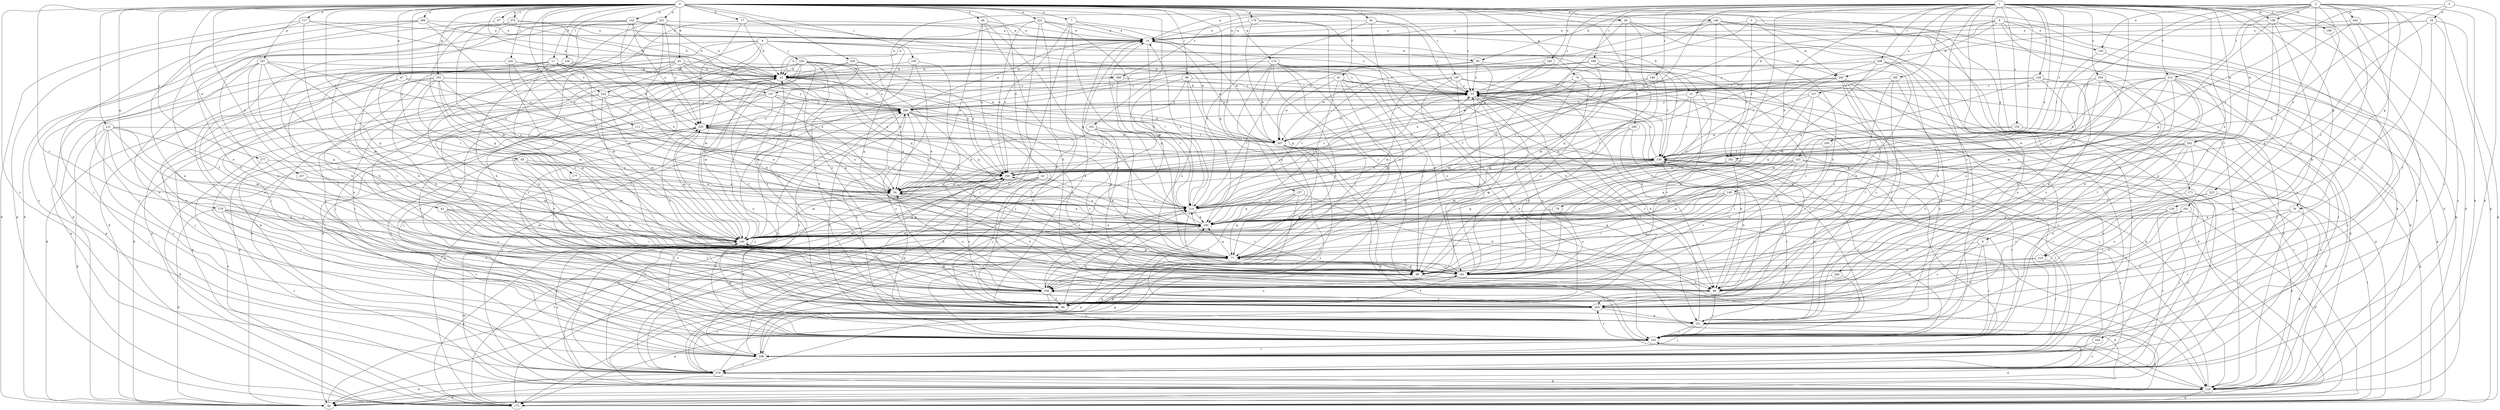 strict digraph  {
0;
1;
2;
3;
4;
5;
6;
7;
8;
10;
11;
17;
18;
21;
22;
30;
33;
42;
43;
44;
45;
46;
47;
54;
61;
65;
66;
67;
74;
76;
77;
78;
85;
88;
91;
96;
98;
100;
102;
105;
108;
111;
117;
119;
121;
124;
127;
128;
129;
130;
138;
140;
142;
146;
147;
148;
149;
150;
151;
153;
154;
157;
161;
162;
164;
167;
170;
172;
173;
174;
177;
179;
182;
184;
185;
186;
191;
193;
197;
198;
200;
201;
203;
206;
212;
213;
214;
221;
223;
224;
225;
226;
229;
236;
237;
240;
242;
243;
245;
247;
249;
251;
254;
258;
266;
268;
269;
275;
277;
279;
0 -> 7  [label=a];
0 -> 11  [label=b];
0 -> 17  [label=b];
0 -> 30  [label=c];
0 -> 33  [label=c];
0 -> 42  [label=d];
0 -> 43  [label=d];
0 -> 45  [label=e];
0 -> 46  [label=e];
0 -> 47  [label=e];
0 -> 54  [label=e];
0 -> 61  [label=f];
0 -> 65  [label=f];
0 -> 67  [label=g];
0 -> 74  [label=g];
0 -> 91  [label=i];
0 -> 96  [label=i];
0 -> 100  [label=j];
0 -> 102  [label=j];
0 -> 111  [label=k];
0 -> 117  [label=k];
0 -> 119  [label=k];
0 -> 121  [label=l];
0 -> 124  [label=l];
0 -> 127  [label=l];
0 -> 142  [label=n];
0 -> 146  [label=n];
0 -> 147  [label=n];
0 -> 162  [label=p];
0 -> 164  [label=p];
0 -> 167  [label=p];
0 -> 170  [label=p];
0 -> 173  [label=q];
0 -> 174  [label=q];
0 -> 177  [label=q];
0 -> 179  [label=q];
0 -> 182  [label=q];
0 -> 197  [label=s];
0 -> 221  [label=u];
0 -> 226  [label=v];
0 -> 229  [label=v];
0 -> 236  [label=v];
0 -> 237  [label=w];
0 -> 249  [label=x];
0 -> 251  [label=x];
0 -> 266  [label=y];
0 -> 275  [label=z];
0 -> 277  [label=z];
0 -> 279  [label=z];
1 -> 8  [label=a];
1 -> 10  [label=a];
1 -> 33  [label=c];
1 -> 44  [label=d];
1 -> 76  [label=g];
1 -> 78  [label=h];
1 -> 98  [label=i];
1 -> 128  [label=l];
1 -> 138  [label=m];
1 -> 147  [label=n];
1 -> 148  [label=n];
1 -> 149  [label=n];
1 -> 153  [label=o];
1 -> 154  [label=o];
1 -> 157  [label=o];
1 -> 161  [label=o];
1 -> 172  [label=p];
1 -> 184  [label=r];
1 -> 185  [label=r];
1 -> 186  [label=r];
1 -> 198  [label=s];
1 -> 200  [label=s];
1 -> 201  [label=s];
1 -> 203  [label=s];
1 -> 206  [label=t];
1 -> 212  [label=t];
1 -> 240  [label=w];
1 -> 242  [label=w];
1 -> 254  [label=x];
1 -> 258  [label=x];
1 -> 268  [label=y];
1 -> 279  [label=z];
2 -> 66  [label=f];
2 -> 76  [label=g];
2 -> 85  [label=h];
2 -> 119  [label=k];
2 -> 129  [label=l];
2 -> 130  [label=l];
2 -> 138  [label=m];
2 -> 150  [label=n];
2 -> 161  [label=o];
2 -> 191  [label=r];
2 -> 212  [label=t];
2 -> 213  [label=t];
2 -> 223  [label=u];
2 -> 242  [label=w];
2 -> 243  [label=w];
3 -> 10  [label=a];
3 -> 119  [label=k];
3 -> 191  [label=r];
3 -> 245  [label=w];
3 -> 258  [label=x];
4 -> 44  [label=d];
4 -> 77  [label=g];
4 -> 105  [label=j];
4 -> 108  [label=j];
4 -> 140  [label=m];
4 -> 191  [label=r];
4 -> 193  [label=r];
4 -> 224  [label=u];
4 -> 245  [label=w];
5 -> 18  [label=b];
5 -> 119  [label=k];
5 -> 130  [label=l];
5 -> 182  [label=q];
6 -> 10  [label=a];
6 -> 21  [label=b];
6 -> 119  [label=k];
6 -> 150  [label=n];
6 -> 203  [label=s];
6 -> 213  [label=t];
6 -> 245  [label=w];
6 -> 247  [label=w];
7 -> 10  [label=a];
7 -> 21  [label=b];
7 -> 77  [label=g];
7 -> 172  [label=p];
7 -> 258  [label=x];
8 -> 77  [label=g];
8 -> 151  [label=n];
8 -> 193  [label=r];
8 -> 203  [label=s];
10 -> 22  [label=b];
10 -> 85  [label=h];
10 -> 130  [label=l];
10 -> 214  [label=t];
10 -> 279  [label=z];
11 -> 54  [label=e];
11 -> 88  [label=h];
11 -> 161  [label=o];
11 -> 172  [label=p];
11 -> 224  [label=u];
11 -> 225  [label=u];
11 -> 236  [label=v];
11 -> 268  [label=y];
17 -> 10  [label=a];
17 -> 22  [label=b];
17 -> 161  [label=o];
17 -> 225  [label=u];
17 -> 247  [label=w];
18 -> 10  [label=a];
18 -> 66  [label=f];
18 -> 77  [label=g];
18 -> 172  [label=p];
18 -> 193  [label=r];
18 -> 225  [label=u];
21 -> 130  [label=l];
21 -> 140  [label=m];
21 -> 236  [label=v];
21 -> 269  [label=y];
21 -> 279  [label=z];
22 -> 33  [label=c];
22 -> 44  [label=d];
22 -> 77  [label=g];
22 -> 119  [label=k];
22 -> 140  [label=m];
22 -> 193  [label=r];
22 -> 214  [label=t];
22 -> 236  [label=v];
22 -> 258  [label=x];
30 -> 10  [label=a];
30 -> 77  [label=g];
30 -> 98  [label=i];
30 -> 140  [label=m];
30 -> 193  [label=r];
30 -> 279  [label=z];
33 -> 22  [label=b];
33 -> 66  [label=f];
33 -> 119  [label=k];
33 -> 236  [label=v];
33 -> 247  [label=w];
33 -> 269  [label=y];
42 -> 66  [label=f];
42 -> 98  [label=i];
42 -> 140  [label=m];
42 -> 182  [label=q];
42 -> 203  [label=s];
42 -> 236  [label=v];
43 -> 54  [label=e];
43 -> 108  [label=j];
43 -> 182  [label=q];
43 -> 203  [label=s];
43 -> 279  [label=z];
44 -> 130  [label=l];
44 -> 214  [label=t];
45 -> 22  [label=b];
45 -> 33  [label=c];
45 -> 54  [label=e];
45 -> 88  [label=h];
45 -> 172  [label=p];
45 -> 193  [label=r];
45 -> 203  [label=s];
45 -> 214  [label=t];
45 -> 269  [label=y];
46 -> 10  [label=a];
46 -> 54  [label=e];
46 -> 88  [label=h];
46 -> 182  [label=q];
46 -> 258  [label=x];
47 -> 33  [label=c];
47 -> 130  [label=l];
47 -> 151  [label=n];
47 -> 214  [label=t];
54 -> 33  [label=c];
54 -> 88  [label=h];
54 -> 151  [label=n];
54 -> 214  [label=t];
54 -> 225  [label=u];
54 -> 258  [label=x];
61 -> 33  [label=c];
61 -> 66  [label=f];
61 -> 77  [label=g];
61 -> 98  [label=i];
61 -> 130  [label=l];
61 -> 182  [label=q];
61 -> 214  [label=t];
61 -> 247  [label=w];
65 -> 119  [label=k];
65 -> 140  [label=m];
65 -> 161  [label=o];
65 -> 214  [label=t];
65 -> 258  [label=x];
66 -> 10  [label=a];
66 -> 33  [label=c];
66 -> 161  [label=o];
66 -> 182  [label=q];
67 -> 10  [label=a];
67 -> 22  [label=b];
67 -> 279  [label=z];
74 -> 33  [label=c];
74 -> 54  [label=e];
74 -> 77  [label=g];
74 -> 108  [label=j];
74 -> 161  [label=o];
74 -> 172  [label=p];
76 -> 119  [label=k];
76 -> 151  [label=n];
76 -> 182  [label=q];
76 -> 193  [label=r];
77 -> 22  [label=b];
77 -> 54  [label=e];
77 -> 98  [label=i];
77 -> 161  [label=o];
77 -> 182  [label=q];
78 -> 161  [label=o];
78 -> 182  [label=q];
85 -> 22  [label=b];
85 -> 33  [label=c];
85 -> 130  [label=l];
85 -> 214  [label=t];
85 -> 225  [label=u];
88 -> 10  [label=a];
88 -> 193  [label=r];
88 -> 203  [label=s];
91 -> 10  [label=a];
91 -> 33  [label=c];
91 -> 119  [label=k];
91 -> 172  [label=p];
91 -> 214  [label=t];
96 -> 33  [label=c];
96 -> 44  [label=d];
96 -> 161  [label=o];
96 -> 182  [label=q];
96 -> 279  [label=z];
98 -> 33  [label=c];
98 -> 44  [label=d];
98 -> 77  [label=g];
98 -> 88  [label=h];
98 -> 236  [label=v];
100 -> 22  [label=b];
100 -> 66  [label=f];
100 -> 98  [label=i];
100 -> 161  [label=o];
102 -> 54  [label=e];
102 -> 98  [label=i];
102 -> 108  [label=j];
102 -> 214  [label=t];
102 -> 236  [label=v];
102 -> 247  [label=w];
105 -> 22  [label=b];
105 -> 33  [label=c];
105 -> 54  [label=e];
105 -> 66  [label=f];
105 -> 88  [label=h];
105 -> 108  [label=j];
105 -> 140  [label=m];
105 -> 151  [label=n];
105 -> 161  [label=o];
105 -> 182  [label=q];
105 -> 203  [label=s];
105 -> 258  [label=x];
108 -> 77  [label=g];
108 -> 130  [label=l];
108 -> 269  [label=y];
108 -> 279  [label=z];
111 -> 54  [label=e];
111 -> 66  [label=f];
111 -> 247  [label=w];
117 -> 10  [label=a];
117 -> 44  [label=d];
117 -> 151  [label=n];
117 -> 161  [label=o];
117 -> 269  [label=y];
119 -> 33  [label=c];
119 -> 44  [label=d];
119 -> 140  [label=m];
119 -> 172  [label=p];
119 -> 182  [label=q];
119 -> 193  [label=r];
119 -> 258  [label=x];
119 -> 269  [label=y];
121 -> 54  [label=e];
121 -> 108  [label=j];
121 -> 140  [label=m];
121 -> 172  [label=p];
121 -> 193  [label=r];
121 -> 203  [label=s];
121 -> 236  [label=v];
121 -> 247  [label=w];
124 -> 22  [label=b];
124 -> 66  [label=f];
124 -> 140  [label=m];
124 -> 151  [label=n];
124 -> 172  [label=p];
124 -> 247  [label=w];
127 -> 77  [label=g];
127 -> 88  [label=h];
127 -> 172  [label=p];
127 -> 182  [label=q];
127 -> 203  [label=s];
127 -> 214  [label=t];
128 -> 33  [label=c];
128 -> 54  [label=e];
128 -> 88  [label=h];
128 -> 119  [label=k];
128 -> 203  [label=s];
128 -> 225  [label=u];
129 -> 161  [label=o];
129 -> 182  [label=q];
129 -> 236  [label=v];
129 -> 279  [label=z];
130 -> 33  [label=c];
130 -> 77  [label=g];
130 -> 88  [label=h];
130 -> 140  [label=m];
130 -> 258  [label=x];
138 -> 10  [label=a];
138 -> 88  [label=h];
138 -> 98  [label=i];
138 -> 182  [label=q];
138 -> 193  [label=r];
140 -> 77  [label=g];
140 -> 172  [label=p];
140 -> 182  [label=q];
140 -> 225  [label=u];
140 -> 236  [label=v];
140 -> 279  [label=z];
142 -> 10  [label=a];
142 -> 22  [label=b];
142 -> 33  [label=c];
142 -> 44  [label=d];
142 -> 54  [label=e];
142 -> 98  [label=i];
142 -> 151  [label=n];
142 -> 225  [label=u];
146 -> 10  [label=a];
146 -> 88  [label=h];
146 -> 108  [label=j];
146 -> 119  [label=k];
146 -> 161  [label=o];
146 -> 172  [label=p];
146 -> 247  [label=w];
146 -> 269  [label=y];
147 -> 44  [label=d];
147 -> 108  [label=j];
147 -> 130  [label=l];
147 -> 151  [label=n];
147 -> 182  [label=q];
147 -> 269  [label=y];
147 -> 279  [label=z];
148 -> 77  [label=g];
148 -> 98  [label=i];
148 -> 161  [label=o];
148 -> 182  [label=q];
148 -> 193  [label=r];
148 -> 214  [label=t];
148 -> 279  [label=z];
149 -> 22  [label=b];
149 -> 33  [label=c];
149 -> 54  [label=e];
149 -> 140  [label=m];
150 -> 130  [label=l];
150 -> 193  [label=r];
151 -> 33  [label=c];
151 -> 44  [label=d];
151 -> 108  [label=j];
151 -> 130  [label=l];
151 -> 140  [label=m];
151 -> 193  [label=r];
153 -> 98  [label=i];
153 -> 140  [label=m];
153 -> 161  [label=o];
153 -> 182  [label=q];
153 -> 193  [label=r];
153 -> 258  [label=x];
153 -> 279  [label=z];
154 -> 140  [label=m];
154 -> 172  [label=p];
154 -> 247  [label=w];
154 -> 279  [label=z];
157 -> 130  [label=l];
157 -> 140  [label=m];
157 -> 151  [label=n];
157 -> 182  [label=q];
157 -> 269  [label=y];
161 -> 66  [label=f];
161 -> 214  [label=t];
161 -> 225  [label=u];
161 -> 236  [label=v];
162 -> 33  [label=c];
162 -> 44  [label=d];
162 -> 54  [label=e];
162 -> 77  [label=g];
162 -> 88  [label=h];
162 -> 140  [label=m];
162 -> 214  [label=t];
162 -> 236  [label=v];
162 -> 269  [label=y];
164 -> 108  [label=j];
164 -> 279  [label=z];
167 -> 22  [label=b];
167 -> 77  [label=g];
167 -> 88  [label=h];
167 -> 140  [label=m];
167 -> 151  [label=n];
167 -> 182  [label=q];
167 -> 193  [label=r];
167 -> 258  [label=x];
170 -> 10  [label=a];
170 -> 77  [label=g];
170 -> 119  [label=k];
170 -> 236  [label=v];
172 -> 33  [label=c];
172 -> 130  [label=l];
172 -> 225  [label=u];
173 -> 119  [label=k];
173 -> 214  [label=t];
173 -> 279  [label=z];
174 -> 22  [label=b];
174 -> 66  [label=f];
174 -> 77  [label=g];
174 -> 88  [label=h];
174 -> 161  [label=o];
174 -> 193  [label=r];
174 -> 236  [label=v];
174 -> 247  [label=w];
177 -> 54  [label=e];
177 -> 161  [label=o];
179 -> 44  [label=d];
179 -> 66  [label=f];
179 -> 140  [label=m];
179 -> 182  [label=q];
179 -> 193  [label=r];
179 -> 279  [label=z];
182 -> 10  [label=a];
182 -> 33  [label=c];
182 -> 54  [label=e];
182 -> 140  [label=m];
182 -> 258  [label=x];
184 -> 33  [label=c];
184 -> 214  [label=t];
184 -> 247  [label=w];
184 -> 279  [label=z];
185 -> 33  [label=c];
185 -> 54  [label=e];
185 -> 66  [label=f];
185 -> 151  [label=n];
185 -> 236  [label=v];
186 -> 22  [label=b];
186 -> 88  [label=h];
186 -> 161  [label=o];
186 -> 214  [label=t];
186 -> 236  [label=v];
186 -> 247  [label=w];
186 -> 269  [label=y];
191 -> 98  [label=i];
191 -> 151  [label=n];
191 -> 182  [label=q];
191 -> 203  [label=s];
191 -> 236  [label=v];
191 -> 258  [label=x];
193 -> 44  [label=d];
193 -> 54  [label=e];
193 -> 108  [label=j];
193 -> 130  [label=l];
193 -> 203  [label=s];
193 -> 214  [label=t];
193 -> 269  [label=y];
197 -> 33  [label=c];
197 -> 44  [label=d];
197 -> 88  [label=h];
197 -> 108  [label=j];
197 -> 140  [label=m];
197 -> 151  [label=n];
197 -> 161  [label=o];
197 -> 193  [label=r];
197 -> 214  [label=t];
198 -> 193  [label=r];
200 -> 98  [label=i];
200 -> 130  [label=l];
201 -> 44  [label=d];
201 -> 66  [label=f];
201 -> 88  [label=h];
201 -> 108  [label=j];
201 -> 182  [label=q];
203 -> 151  [label=n];
203 -> 172  [label=p];
203 -> 236  [label=v];
203 -> 258  [label=x];
203 -> 269  [label=y];
206 -> 22  [label=b];
206 -> 88  [label=h];
206 -> 119  [label=k];
206 -> 130  [label=l];
206 -> 140  [label=m];
206 -> 151  [label=n];
206 -> 269  [label=y];
212 -> 33  [label=c];
212 -> 54  [label=e];
212 -> 66  [label=f];
212 -> 88  [label=h];
212 -> 108  [label=j];
212 -> 140  [label=m];
212 -> 172  [label=p];
212 -> 214  [label=t];
212 -> 236  [label=v];
212 -> 258  [label=x];
213 -> 88  [label=h];
213 -> 161  [label=o];
213 -> 193  [label=r];
214 -> 10  [label=a];
214 -> 33  [label=c];
214 -> 98  [label=i];
214 -> 182  [label=q];
221 -> 10  [label=a];
221 -> 22  [label=b];
221 -> 66  [label=f];
221 -> 108  [label=j];
221 -> 214  [label=t];
221 -> 247  [label=w];
221 -> 258  [label=x];
223 -> 214  [label=t];
223 -> 236  [label=v];
223 -> 279  [label=z];
224 -> 98  [label=i];
224 -> 108  [label=j];
224 -> 140  [label=m];
224 -> 172  [label=p];
224 -> 247  [label=w];
224 -> 269  [label=y];
225 -> 130  [label=l];
225 -> 140  [label=m];
225 -> 193  [label=r];
225 -> 236  [label=v];
225 -> 247  [label=w];
225 -> 258  [label=x];
226 -> 22  [label=b];
226 -> 88  [label=h];
226 -> 130  [label=l];
226 -> 182  [label=q];
226 -> 214  [label=t];
229 -> 22  [label=b];
229 -> 44  [label=d];
229 -> 66  [label=f];
229 -> 77  [label=g];
229 -> 258  [label=x];
236 -> 22  [label=b];
236 -> 54  [label=e];
236 -> 66  [label=f];
236 -> 140  [label=m];
236 -> 193  [label=r];
236 -> 203  [label=s];
236 -> 214  [label=t];
237 -> 54  [label=e];
237 -> 203  [label=s];
240 -> 88  [label=h];
240 -> 151  [label=n];
242 -> 98  [label=i];
242 -> 119  [label=k];
242 -> 130  [label=l];
242 -> 151  [label=n];
242 -> 161  [label=o];
242 -> 182  [label=q];
242 -> 193  [label=r];
242 -> 203  [label=s];
243 -> 10  [label=a];
243 -> 203  [label=s];
243 -> 258  [label=x];
243 -> 279  [label=z];
245 -> 33  [label=c];
245 -> 66  [label=f];
245 -> 98  [label=i];
245 -> 119  [label=k];
245 -> 151  [label=n];
245 -> 182  [label=q];
245 -> 193  [label=r];
245 -> 203  [label=s];
245 -> 214  [label=t];
247 -> 10  [label=a];
247 -> 108  [label=j];
247 -> 119  [label=k];
247 -> 130  [label=l];
247 -> 193  [label=r];
247 -> 279  [label=z];
249 -> 88  [label=h];
249 -> 161  [label=o];
249 -> 203  [label=s];
249 -> 247  [label=w];
251 -> 10  [label=a];
251 -> 22  [label=b];
251 -> 44  [label=d];
251 -> 66  [label=f];
251 -> 98  [label=i];
251 -> 193  [label=r];
251 -> 214  [label=t];
251 -> 225  [label=u];
254 -> 33  [label=c];
254 -> 77  [label=g];
254 -> 88  [label=h];
254 -> 108  [label=j];
254 -> 151  [label=n];
254 -> 161  [label=o];
258 -> 54  [label=e];
258 -> 130  [label=l];
258 -> 140  [label=m];
258 -> 172  [label=p];
258 -> 279  [label=z];
266 -> 10  [label=a];
266 -> 22  [label=b];
266 -> 66  [label=f];
266 -> 108  [label=j];
266 -> 172  [label=p];
266 -> 258  [label=x];
268 -> 33  [label=c];
268 -> 140  [label=m];
268 -> 214  [label=t];
269 -> 10  [label=a];
269 -> 22  [label=b];
269 -> 54  [label=e];
269 -> 77  [label=g];
269 -> 98  [label=i];
269 -> 130  [label=l];
269 -> 151  [label=n];
269 -> 161  [label=o];
269 -> 172  [label=p];
269 -> 193  [label=r];
269 -> 225  [label=u];
275 -> 10  [label=a];
275 -> 66  [label=f];
275 -> 77  [label=g];
275 -> 140  [label=m];
275 -> 269  [label=y];
277 -> 140  [label=m];
277 -> 193  [label=r];
277 -> 258  [label=x];
279 -> 22  [label=b];
279 -> 44  [label=d];
279 -> 119  [label=k];
279 -> 182  [label=q];
279 -> 236  [label=v];
279 -> 258  [label=x];
279 -> 269  [label=y];
}
